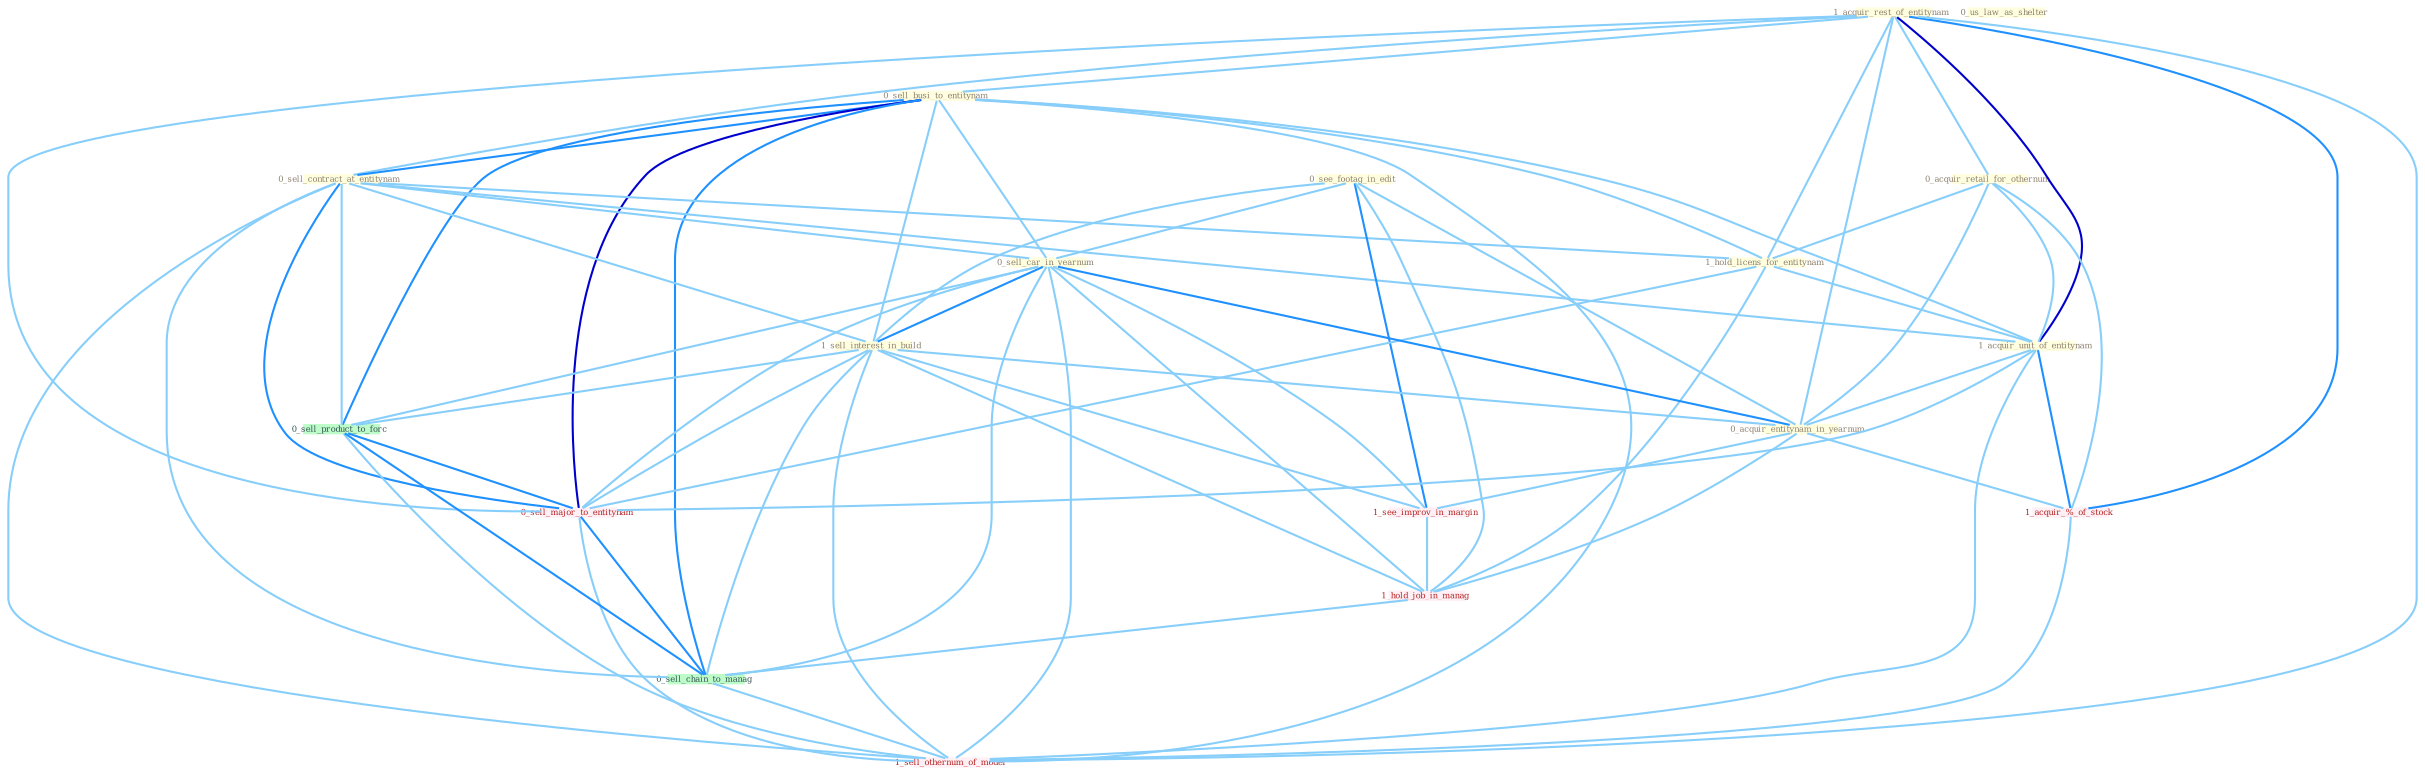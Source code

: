 Graph G{ 
    node
    [shape=polygon,style=filled,width=.5,height=.06,color="#BDFCC9",fixedsize=true,fontsize=4,
    fontcolor="#2f4f4f"];
    {node
    [color="#ffffe0", fontcolor="#8b7d6b"] "1_acquir_rest_of_entitynam " "0_sell_busi_to_entitynam " "0_sell_contract_at_entitynam " "0_see_footag_in_edit " "0_acquir_retail_for_othernum " "1_hold_licens_for_entitynam " "1_acquir_unit_of_entitynam " "0_sell_car_in_yearnum " "0_us_law_as_shelter " "1_sell_interest_in_build " "0_acquir_entitynam_in_yearnum "}
{node [color="#fff0f5", fontcolor="#b22222"] "1_see_improv_in_margin " "1_acquir_%_of_stock " "1_hold_job_in_manag " "0_sell_major_to_entitynam " "1_sell_othernum_of_model "}
edge [color="#B0E2FF"];

	"1_acquir_rest_of_entitynam " -- "0_sell_busi_to_entitynam " [w="1", color="#87cefa" ];
	"1_acquir_rest_of_entitynam " -- "0_sell_contract_at_entitynam " [w="1", color="#87cefa" ];
	"1_acquir_rest_of_entitynam " -- "0_acquir_retail_for_othernum " [w="1", color="#87cefa" ];
	"1_acquir_rest_of_entitynam " -- "1_hold_licens_for_entitynam " [w="1", color="#87cefa" ];
	"1_acquir_rest_of_entitynam " -- "1_acquir_unit_of_entitynam " [w="3", color="#0000cd" , len=0.6];
	"1_acquir_rest_of_entitynam " -- "0_acquir_entitynam_in_yearnum " [w="1", color="#87cefa" ];
	"1_acquir_rest_of_entitynam " -- "1_acquir_%_of_stock " [w="2", color="#1e90ff" , len=0.8];
	"1_acquir_rest_of_entitynam " -- "0_sell_major_to_entitynam " [w="1", color="#87cefa" ];
	"1_acquir_rest_of_entitynam " -- "1_sell_othernum_of_model " [w="1", color="#87cefa" ];
	"0_sell_busi_to_entitynam " -- "0_sell_contract_at_entitynam " [w="2", color="#1e90ff" , len=0.8];
	"0_sell_busi_to_entitynam " -- "1_hold_licens_for_entitynam " [w="1", color="#87cefa" ];
	"0_sell_busi_to_entitynam " -- "1_acquir_unit_of_entitynam " [w="1", color="#87cefa" ];
	"0_sell_busi_to_entitynam " -- "0_sell_car_in_yearnum " [w="1", color="#87cefa" ];
	"0_sell_busi_to_entitynam " -- "1_sell_interest_in_build " [w="1", color="#87cefa" ];
	"0_sell_busi_to_entitynam " -- "0_sell_product_to_forc " [w="2", color="#1e90ff" , len=0.8];
	"0_sell_busi_to_entitynam " -- "0_sell_major_to_entitynam " [w="3", color="#0000cd" , len=0.6];
	"0_sell_busi_to_entitynam " -- "0_sell_chain_to_manag " [w="2", color="#1e90ff" , len=0.8];
	"0_sell_busi_to_entitynam " -- "1_sell_othernum_of_model " [w="1", color="#87cefa" ];
	"0_sell_contract_at_entitynam " -- "1_hold_licens_for_entitynam " [w="1", color="#87cefa" ];
	"0_sell_contract_at_entitynam " -- "1_acquir_unit_of_entitynam " [w="1", color="#87cefa" ];
	"0_sell_contract_at_entitynam " -- "0_sell_car_in_yearnum " [w="1", color="#87cefa" ];
	"0_sell_contract_at_entitynam " -- "1_sell_interest_in_build " [w="1", color="#87cefa" ];
	"0_sell_contract_at_entitynam " -- "0_sell_product_to_forc " [w="1", color="#87cefa" ];
	"0_sell_contract_at_entitynam " -- "0_sell_major_to_entitynam " [w="2", color="#1e90ff" , len=0.8];
	"0_sell_contract_at_entitynam " -- "0_sell_chain_to_manag " [w="1", color="#87cefa" ];
	"0_sell_contract_at_entitynam " -- "1_sell_othernum_of_model " [w="1", color="#87cefa" ];
	"0_see_footag_in_edit " -- "0_sell_car_in_yearnum " [w="1", color="#87cefa" ];
	"0_see_footag_in_edit " -- "1_sell_interest_in_build " [w="1", color="#87cefa" ];
	"0_see_footag_in_edit " -- "0_acquir_entitynam_in_yearnum " [w="1", color="#87cefa" ];
	"0_see_footag_in_edit " -- "1_see_improv_in_margin " [w="2", color="#1e90ff" , len=0.8];
	"0_see_footag_in_edit " -- "1_hold_job_in_manag " [w="1", color="#87cefa" ];
	"0_acquir_retail_for_othernum " -- "1_hold_licens_for_entitynam " [w="1", color="#87cefa" ];
	"0_acquir_retail_for_othernum " -- "1_acquir_unit_of_entitynam " [w="1", color="#87cefa" ];
	"0_acquir_retail_for_othernum " -- "0_acquir_entitynam_in_yearnum " [w="1", color="#87cefa" ];
	"0_acquir_retail_for_othernum " -- "1_acquir_%_of_stock " [w="1", color="#87cefa" ];
	"1_hold_licens_for_entitynam " -- "1_acquir_unit_of_entitynam " [w="1", color="#87cefa" ];
	"1_hold_licens_for_entitynam " -- "1_hold_job_in_manag " [w="1", color="#87cefa" ];
	"1_hold_licens_for_entitynam " -- "0_sell_major_to_entitynam " [w="1", color="#87cefa" ];
	"1_acquir_unit_of_entitynam " -- "0_acquir_entitynam_in_yearnum " [w="1", color="#87cefa" ];
	"1_acquir_unit_of_entitynam " -- "1_acquir_%_of_stock " [w="2", color="#1e90ff" , len=0.8];
	"1_acquir_unit_of_entitynam " -- "0_sell_major_to_entitynam " [w="1", color="#87cefa" ];
	"1_acquir_unit_of_entitynam " -- "1_sell_othernum_of_model " [w="1", color="#87cefa" ];
	"0_sell_car_in_yearnum " -- "1_sell_interest_in_build " [w="2", color="#1e90ff" , len=0.8];
	"0_sell_car_in_yearnum " -- "0_acquir_entitynam_in_yearnum " [w="2", color="#1e90ff" , len=0.8];
	"0_sell_car_in_yearnum " -- "1_see_improv_in_margin " [w="1", color="#87cefa" ];
	"0_sell_car_in_yearnum " -- "1_hold_job_in_manag " [w="1", color="#87cefa" ];
	"0_sell_car_in_yearnum " -- "0_sell_product_to_forc " [w="1", color="#87cefa" ];
	"0_sell_car_in_yearnum " -- "0_sell_major_to_entitynam " [w="1", color="#87cefa" ];
	"0_sell_car_in_yearnum " -- "0_sell_chain_to_manag " [w="1", color="#87cefa" ];
	"0_sell_car_in_yearnum " -- "1_sell_othernum_of_model " [w="1", color="#87cefa" ];
	"1_sell_interest_in_build " -- "0_acquir_entitynam_in_yearnum " [w="1", color="#87cefa" ];
	"1_sell_interest_in_build " -- "1_see_improv_in_margin " [w="1", color="#87cefa" ];
	"1_sell_interest_in_build " -- "1_hold_job_in_manag " [w="1", color="#87cefa" ];
	"1_sell_interest_in_build " -- "0_sell_product_to_forc " [w="1", color="#87cefa" ];
	"1_sell_interest_in_build " -- "0_sell_major_to_entitynam " [w="1", color="#87cefa" ];
	"1_sell_interest_in_build " -- "0_sell_chain_to_manag " [w="1", color="#87cefa" ];
	"1_sell_interest_in_build " -- "1_sell_othernum_of_model " [w="1", color="#87cefa" ];
	"0_acquir_entitynam_in_yearnum " -- "1_see_improv_in_margin " [w="1", color="#87cefa" ];
	"0_acquir_entitynam_in_yearnum " -- "1_acquir_%_of_stock " [w="1", color="#87cefa" ];
	"0_acquir_entitynam_in_yearnum " -- "1_hold_job_in_manag " [w="1", color="#87cefa" ];
	"1_see_improv_in_margin " -- "1_hold_job_in_manag " [w="1", color="#87cefa" ];
	"1_acquir_%_of_stock " -- "1_sell_othernum_of_model " [w="1", color="#87cefa" ];
	"1_hold_job_in_manag " -- "0_sell_chain_to_manag " [w="1", color="#87cefa" ];
	"0_sell_product_to_forc " -- "0_sell_major_to_entitynam " [w="2", color="#1e90ff" , len=0.8];
	"0_sell_product_to_forc " -- "0_sell_chain_to_manag " [w="2", color="#1e90ff" , len=0.8];
	"0_sell_product_to_forc " -- "1_sell_othernum_of_model " [w="1", color="#87cefa" ];
	"0_sell_major_to_entitynam " -- "0_sell_chain_to_manag " [w="2", color="#1e90ff" , len=0.8];
	"0_sell_major_to_entitynam " -- "1_sell_othernum_of_model " [w="1", color="#87cefa" ];
	"0_sell_chain_to_manag " -- "1_sell_othernum_of_model " [w="1", color="#87cefa" ];
}
